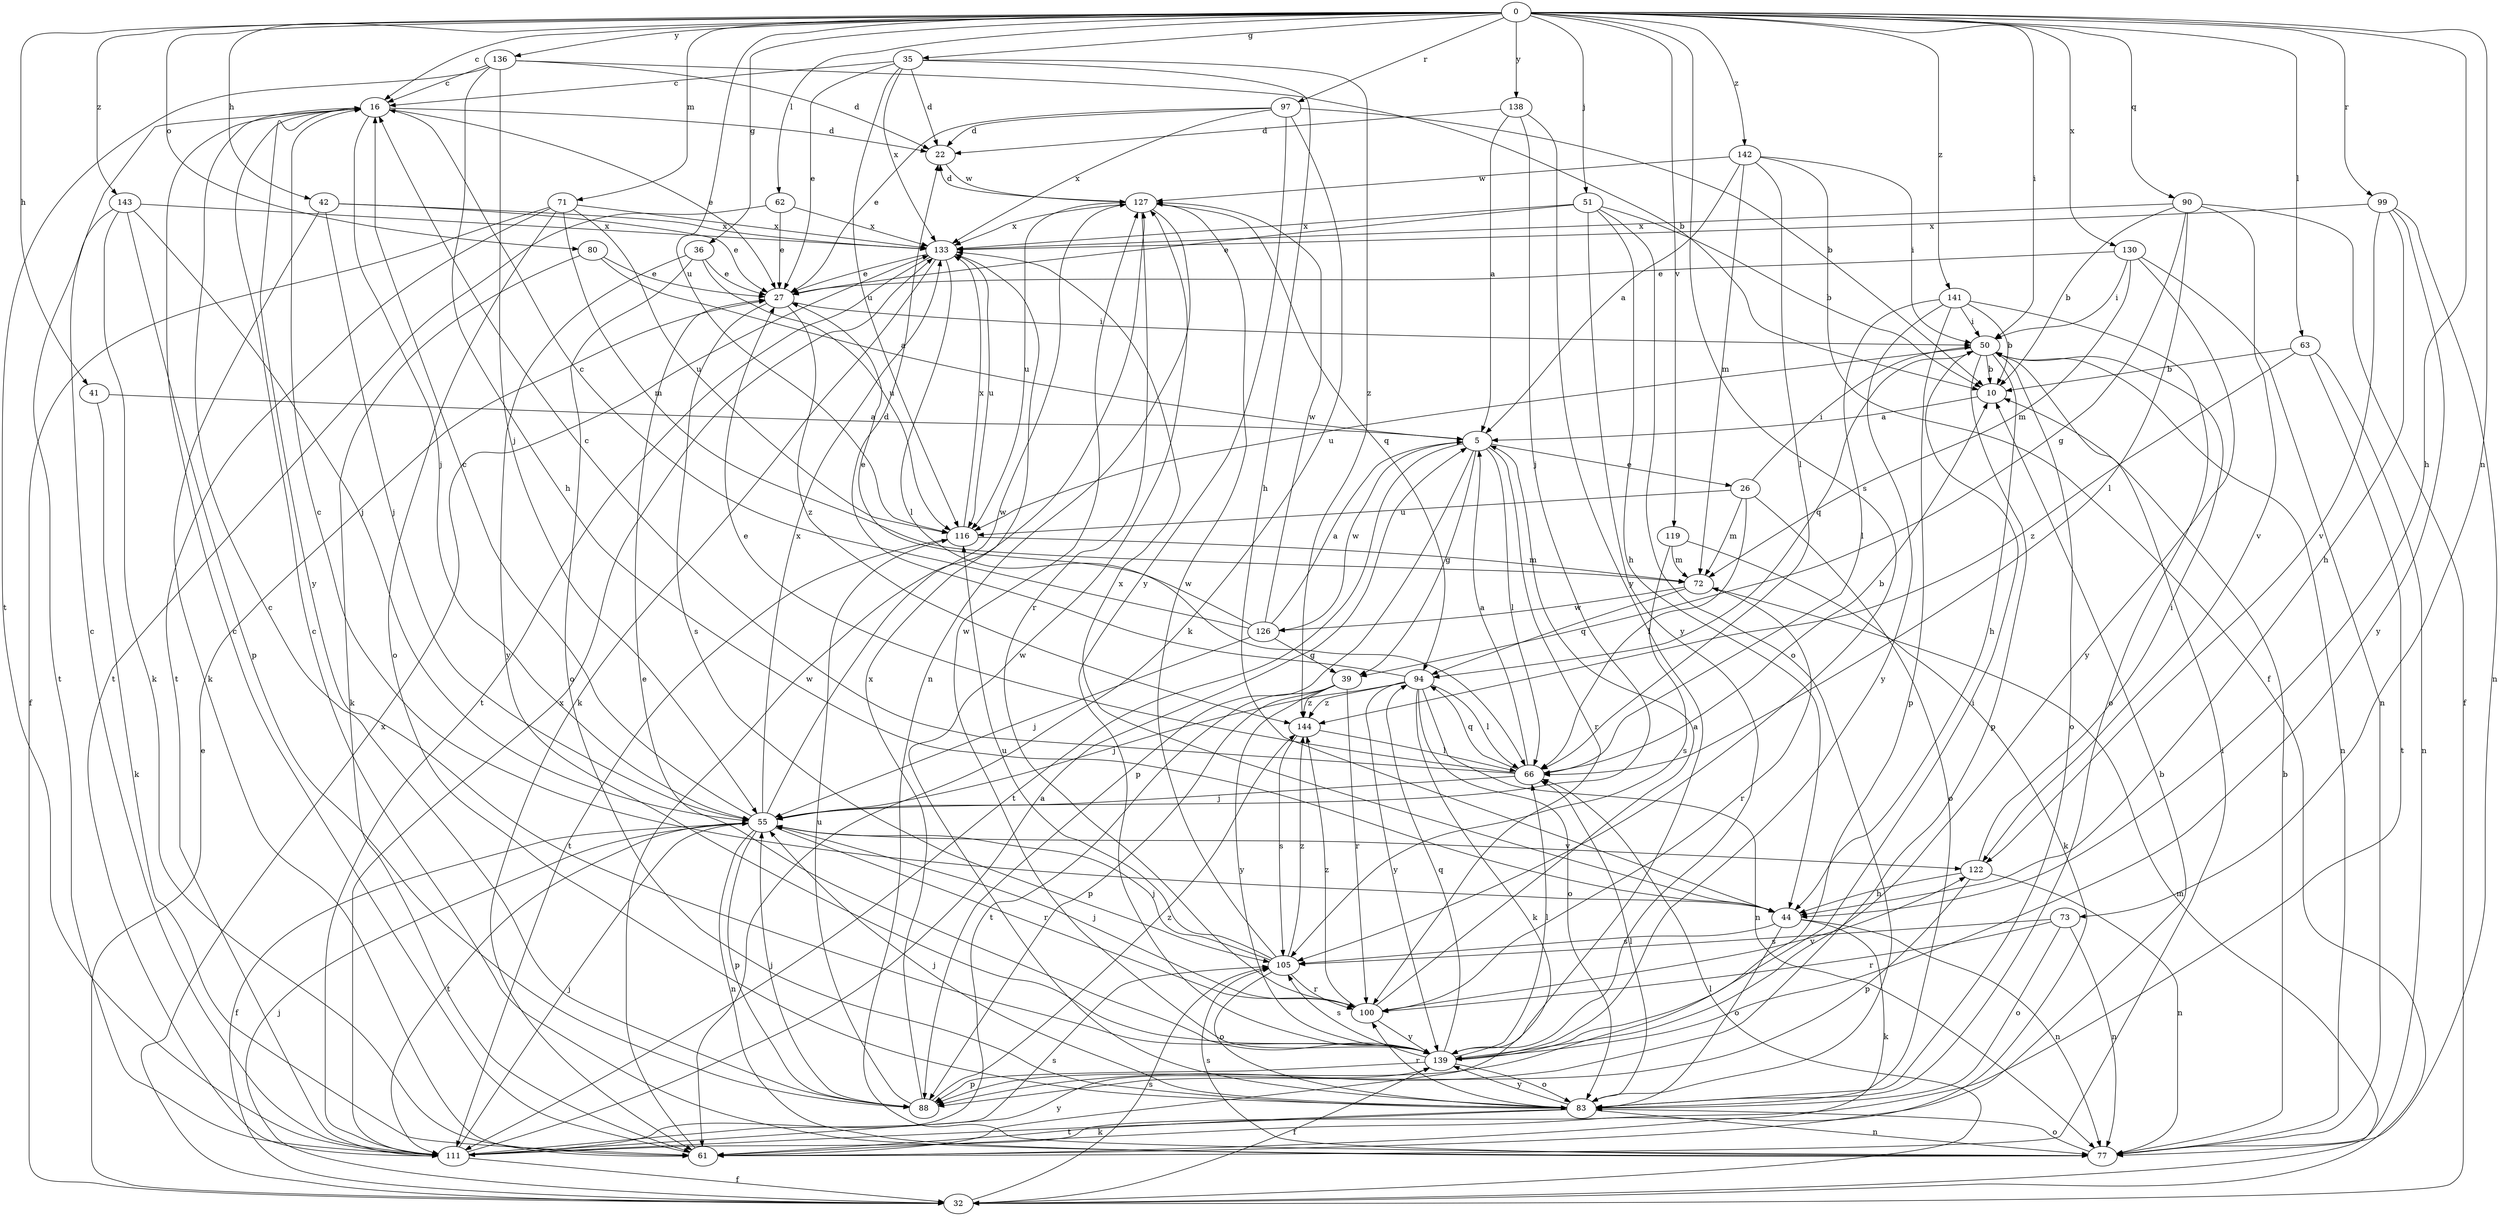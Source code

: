 strict digraph  {
0;
5;
10;
16;
22;
26;
27;
32;
35;
36;
39;
41;
42;
44;
50;
51;
55;
61;
62;
63;
66;
71;
72;
73;
77;
80;
83;
88;
90;
94;
97;
99;
100;
105;
111;
116;
119;
122;
126;
127;
130;
133;
136;
138;
139;
141;
142;
143;
144;
0 -> 16  [label=c];
0 -> 35  [label=g];
0 -> 36  [label=g];
0 -> 41  [label=h];
0 -> 42  [label=h];
0 -> 44  [label=h];
0 -> 50  [label=i];
0 -> 51  [label=j];
0 -> 62  [label=l];
0 -> 63  [label=l];
0 -> 71  [label=m];
0 -> 73  [label=n];
0 -> 80  [label=o];
0 -> 90  [label=q];
0 -> 97  [label=r];
0 -> 99  [label=r];
0 -> 105  [label=s];
0 -> 116  [label=u];
0 -> 119  [label=v];
0 -> 130  [label=x];
0 -> 136  [label=y];
0 -> 138  [label=y];
0 -> 141  [label=z];
0 -> 142  [label=z];
0 -> 143  [label=z];
5 -> 26  [label=e];
5 -> 39  [label=g];
5 -> 66  [label=l];
5 -> 88  [label=p];
5 -> 100  [label=r];
5 -> 111  [label=t];
5 -> 126  [label=w];
10 -> 5  [label=a];
16 -> 22  [label=d];
16 -> 27  [label=e];
16 -> 55  [label=j];
16 -> 139  [label=y];
22 -> 127  [label=w];
26 -> 50  [label=i];
26 -> 66  [label=l];
26 -> 72  [label=m];
26 -> 83  [label=o];
26 -> 116  [label=u];
27 -> 50  [label=i];
27 -> 105  [label=s];
27 -> 144  [label=z];
32 -> 27  [label=e];
32 -> 55  [label=j];
32 -> 66  [label=l];
32 -> 72  [label=m];
32 -> 105  [label=s];
32 -> 133  [label=x];
35 -> 16  [label=c];
35 -> 22  [label=d];
35 -> 27  [label=e];
35 -> 44  [label=h];
35 -> 116  [label=u];
35 -> 133  [label=x];
35 -> 144  [label=z];
36 -> 27  [label=e];
36 -> 83  [label=o];
36 -> 116  [label=u];
36 -> 139  [label=y];
39 -> 88  [label=p];
39 -> 100  [label=r];
39 -> 111  [label=t];
39 -> 139  [label=y];
39 -> 144  [label=z];
41 -> 5  [label=a];
41 -> 61  [label=k];
42 -> 27  [label=e];
42 -> 55  [label=j];
42 -> 61  [label=k];
42 -> 133  [label=x];
44 -> 16  [label=c];
44 -> 61  [label=k];
44 -> 77  [label=n];
44 -> 83  [label=o];
44 -> 105  [label=s];
44 -> 133  [label=x];
50 -> 10  [label=b];
50 -> 44  [label=h];
50 -> 77  [label=n];
50 -> 83  [label=o];
50 -> 88  [label=p];
50 -> 94  [label=q];
50 -> 116  [label=u];
51 -> 10  [label=b];
51 -> 27  [label=e];
51 -> 44  [label=h];
51 -> 83  [label=o];
51 -> 133  [label=x];
51 -> 139  [label=y];
55 -> 16  [label=c];
55 -> 32  [label=f];
55 -> 77  [label=n];
55 -> 88  [label=p];
55 -> 100  [label=r];
55 -> 111  [label=t];
55 -> 122  [label=v];
55 -> 127  [label=w];
55 -> 133  [label=x];
61 -> 10  [label=b];
61 -> 16  [label=c];
61 -> 50  [label=i];
61 -> 127  [label=w];
62 -> 27  [label=e];
62 -> 111  [label=t];
62 -> 133  [label=x];
63 -> 10  [label=b];
63 -> 77  [label=n];
63 -> 111  [label=t];
63 -> 144  [label=z];
66 -> 5  [label=a];
66 -> 10  [label=b];
66 -> 16  [label=c];
66 -> 27  [label=e];
66 -> 55  [label=j];
66 -> 94  [label=q];
71 -> 32  [label=f];
71 -> 72  [label=m];
71 -> 83  [label=o];
71 -> 111  [label=t];
71 -> 116  [label=u];
71 -> 133  [label=x];
72 -> 94  [label=q];
72 -> 100  [label=r];
72 -> 126  [label=w];
73 -> 77  [label=n];
73 -> 83  [label=o];
73 -> 100  [label=r];
73 -> 105  [label=s];
77 -> 10  [label=b];
77 -> 16  [label=c];
77 -> 83  [label=o];
77 -> 105  [label=s];
80 -> 5  [label=a];
80 -> 27  [label=e];
80 -> 61  [label=k];
83 -> 55  [label=j];
83 -> 61  [label=k];
83 -> 66  [label=l];
83 -> 77  [label=n];
83 -> 100  [label=r];
83 -> 111  [label=t];
83 -> 127  [label=w];
83 -> 139  [label=y];
88 -> 16  [label=c];
88 -> 55  [label=j];
88 -> 116  [label=u];
88 -> 133  [label=x];
88 -> 144  [label=z];
90 -> 10  [label=b];
90 -> 32  [label=f];
90 -> 39  [label=g];
90 -> 66  [label=l];
90 -> 122  [label=v];
90 -> 133  [label=x];
94 -> 22  [label=d];
94 -> 55  [label=j];
94 -> 61  [label=k];
94 -> 66  [label=l];
94 -> 77  [label=n];
94 -> 83  [label=o];
94 -> 139  [label=y];
94 -> 144  [label=z];
97 -> 10  [label=b];
97 -> 22  [label=d];
97 -> 27  [label=e];
97 -> 61  [label=k];
97 -> 133  [label=x];
97 -> 139  [label=y];
99 -> 44  [label=h];
99 -> 77  [label=n];
99 -> 122  [label=v];
99 -> 133  [label=x];
99 -> 139  [label=y];
100 -> 5  [label=a];
100 -> 55  [label=j];
100 -> 122  [label=v];
100 -> 139  [label=y];
100 -> 144  [label=z];
105 -> 55  [label=j];
105 -> 83  [label=o];
105 -> 100  [label=r];
105 -> 116  [label=u];
105 -> 127  [label=w];
105 -> 144  [label=z];
111 -> 5  [label=a];
111 -> 16  [label=c];
111 -> 32  [label=f];
111 -> 55  [label=j];
111 -> 105  [label=s];
111 -> 133  [label=x];
111 -> 139  [label=y];
116 -> 72  [label=m];
116 -> 111  [label=t];
116 -> 133  [label=x];
119 -> 61  [label=k];
119 -> 72  [label=m];
119 -> 105  [label=s];
122 -> 44  [label=h];
122 -> 50  [label=i];
122 -> 77  [label=n];
122 -> 88  [label=p];
126 -> 5  [label=a];
126 -> 16  [label=c];
126 -> 27  [label=e];
126 -> 39  [label=g];
126 -> 55  [label=j];
126 -> 127  [label=w];
127 -> 22  [label=d];
127 -> 77  [label=n];
127 -> 94  [label=q];
127 -> 100  [label=r];
127 -> 116  [label=u];
127 -> 133  [label=x];
130 -> 27  [label=e];
130 -> 50  [label=i];
130 -> 72  [label=m];
130 -> 77  [label=n];
130 -> 139  [label=y];
133 -> 27  [label=e];
133 -> 61  [label=k];
133 -> 66  [label=l];
133 -> 111  [label=t];
133 -> 116  [label=u];
136 -> 10  [label=b];
136 -> 16  [label=c];
136 -> 22  [label=d];
136 -> 44  [label=h];
136 -> 55  [label=j];
136 -> 111  [label=t];
138 -> 5  [label=a];
138 -> 22  [label=d];
138 -> 55  [label=j];
138 -> 139  [label=y];
139 -> 27  [label=e];
139 -> 32  [label=f];
139 -> 50  [label=i];
139 -> 66  [label=l];
139 -> 83  [label=o];
139 -> 88  [label=p];
139 -> 94  [label=q];
139 -> 105  [label=s];
139 -> 127  [label=w];
141 -> 10  [label=b];
141 -> 50  [label=i];
141 -> 66  [label=l];
141 -> 83  [label=o];
141 -> 88  [label=p];
141 -> 139  [label=y];
142 -> 5  [label=a];
142 -> 32  [label=f];
142 -> 50  [label=i];
142 -> 66  [label=l];
142 -> 72  [label=m];
142 -> 127  [label=w];
143 -> 55  [label=j];
143 -> 61  [label=k];
143 -> 88  [label=p];
143 -> 111  [label=t];
143 -> 133  [label=x];
144 -> 66  [label=l];
144 -> 105  [label=s];
}
